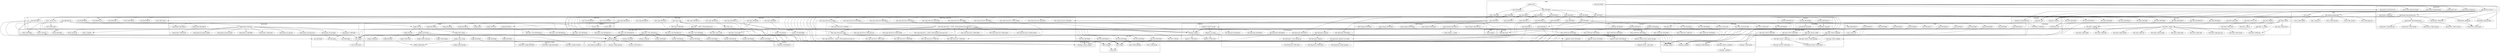 digraph {
graph [overlap=false]
subgraph cluster_File_Spec {
	label="File::Spec";
	"File::Spec::BEGIN@3";
	"File::Spec::BEGIN@4";
}
subgraph cluster_Verbosity {
	label="Verbosity";
	"Verbosity::verbose";
	"Verbosity::setVerboseLevel";
	"Verbosity::new";
}
subgraph cluster_warnings_register {
	label="warnings::register";
	"warnings::register::import";
}
subgraph cluster_vars {
	label="vars";
	"vars::BEGIN@3";
	"vars::import";
	"vars::CORE:match";
	"vars::BEGIN@7";
	"vars::BEGIN@8";
}
subgraph cluster_File_Path {
	label="File::Path";
	"File::Path::CORE:mkdir";
	"File::Path::CORE:readdir";
	"File::Path::CORE:stat";
	"File::Path::BEGIN@4";
	"File::Path::CORE:closedir";
	"File::Path::CORE:subst";
	"File::Path::make_path";
	"File::Path::BEGIN@19";
	"File::Path::remove_tree";
	"File::Path::BEGIN@7";
	"File::Path::BEGIN@18";
	"File::Path::_slash_lc";
	"File::Path::CORE:rmdir";
	"File::Path::BEGIN@8";
	"File::Path::_mkpath";
	"File::Path::_is_subdir";
	"File::Path::BEGIN@10";
	"File::Path::CORE:chdir";
	"File::Path::BEGIN@6";
	"File::Path::rmtree";
	"File::Path::CORE:lstat";
	"File::Path::CORE:ftdir";
	"File::Path::BEGIN@329";
	"File::Path::CORE:match";
	"File::Path::_rmtree";
	"File::Path::CORE:open_dir";
	"File::Path::mkpath";
	"File::Path::CORE:chmod";
	"File::Path::BEGIN@3";
}
subgraph cluster_mro {
	label="mro";
	"mro::method_changed_in";
}
subgraph cluster_File_Basename {
	label="File::Basename";
	"File::Basename::fileparse_set_fstype";
	"File::Basename::BEGIN@42";
	"File::Basename::fileparse";
	"File::Basename::_strip_trailing_sep";
	"File::Basename::CORE:regcomp";
	"File::Basename::BEGIN@51";
	"File::Basename::dirname";
	"File::Basename::BEGIN@50";
	"File::Basename::BEGIN@371";
	"File::Basename::BEGIN@52";
	"File::Basename::CORE:subst";
	"File::Basename::CORE:match";
}
subgraph cluster_DynaLoader {
	label="DynaLoader";
	"DynaLoader::dl_load_file";
	"DynaLoader::dl_install_xsub";
	"DynaLoader::dl_load_flags";
	"DynaLoader::BEGIN@18";
	"DynaLoader::CORE:ftdir";
	"DynaLoader::BEGIN@23";
	"DynaLoader::CORE:ftsize";
	"DynaLoader::dl_undef_symbols";
	"DynaLoader::dl_find_symbol";
	"DynaLoader::CORE:ftfile";
	"DynaLoader::CORE:subst";
	"DynaLoader::bootstrap";
}
subgraph cluster_Win32 {
	label="Win32";
	"Win32::bootstrap";
	"Win32::BEGIN@5";
	"Win32::BEGIN@4";
	"Win32::CopyFile";
	"Win32::GetCwd";
}
subgraph cluster_File_Copy {
	label="File::Copy";
	"File::Copy::BEGIN@13";
	"File::Copy::BEGIN@11";
	"File::Copy::__ANON__[File/Copy.pm:324]";
	"File::Copy::BEGIN@12";
	"File::Copy::BEGIN@10";
	"File::Copy::CORE:ftdir";
	"File::Copy::BEGIN@12.1";
	"File::Copy::copy";
	"File::Copy::_eq";
	"File::Copy::BEGIN@14";
}
subgraph cluster_XSLoader {
	label="XSLoader";
	"XSLoader::load";
}
subgraph cluster_overloading {
	label="overloading";
	"overloading::unimport";
	"overloading::BEGIN@2";
}
subgraph cluster_File_Glob {
	label="File::Glob";
	"File::Glob::BEGIN@54";
	"File::Glob::BEGIN@58";
	"File::Glob::BEGIN@3";
	"File::Glob::CORE:match";
	"File::Glob::GLOB_NOCASE";
	"File::Glob::GLOB_CSH";
}
subgraph cluster_Internals {
	label="Internals";
	"Internals::SvREADONLY";
}
subgraph cluster_RestoreWin {
	label="RestoreWin";
	"RestoreWin::CORE:ftdir";
	"RestoreWin::addSource";
	"RestoreWin::CORE:match";
	"RestoreWin::CORE:closedir";
	"RestoreWin::DestinationArchiv";
	"RestoreWin::CORE:open_dir";
	"RestoreWin::restore_r";
	"RestoreWin::addSourceName";
	"RestoreWin::RestoreDirectory";
	"RestoreWin::addDestination";
	"RestoreWin::setVerboseLevel";
	"RestoreWin::new";
	"RestoreWin::addPartial";
	"RestoreWin::addUserTime";
	"RestoreWin::CORE:readdir";
	"RestoreWin::CORE:regcomp";
	"RestoreWin::CORE:print";
}
subgraph cluster_version {
	label="version";
	"version::(bool";
	"version::(cmp";
}
subgraph cluster_List_Util {
	label="List::Util";
	"List::Util::BEGIN@9";
	"List::Util::BEGIN@30";
}
subgraph cluster_main {
	label="main";
	"main::BEGIN@0";
	"main::BEGIN@13";
	"main::BEGIN@8";
	"main::BEGIN@3";
	"main::BEGIN@4";
	"main::BEGIN@1.5";
	"main::BEGIN@2";
	"main::BEGIN@2.6";
	"main::BEGIN@2.4";
	"main::CORE:ftfile";
	"main::BEGIN@12";
	"main::NULL";
	"main::BEGIN@1.3";
	"main::RUNTIME";
	"main::BEGIN@10";
	"main::BEGIN@11";
	"main::BEGIN@1.2";
	"main::BEGIN@14";
	"main::BEGIN@1";
	"main::BEGIN@3.7";
	"main::BEGIN@9";
}
subgraph cluster_constant {
	label="constant";
	"constant::BEGIN@3";
	"constant::BEGIN@39";
	"constant::BEGIN@126";
	"constant::BEGIN@24";
	"constant::CORE:regcomp";
	"constant::BEGIN@2";
	"constant::import";
	"constant::CORE:match";
	"constant::BEGIN@6";
	"constant::BEGIN@4";
	"constant::CORE:qr";
	"constant::BEGIN@64";
}
subgraph cluster_strict {
	label="strict";
	"strict::import";
	"strict::CORE:regcomp";
	"strict::bits";
	"strict::CORE:match";
	"strict::unimport";
}
subgraph cluster_Exporter {
	label="Exporter";
	"Exporter::CORE:match";
	"Exporter::import";
	"Exporter::as_heavy";
	"Exporter::CORE:subst";
	"Exporter::export_ok_tags";
}
subgraph cluster_File_Copy_Recursive {
	label="File::Copy::Recursive";
	"File::Copy::Recursive::__ANON__[File/Copy/Recursive.pm:125]";
	"File::Copy::Recursive::CORE:ftlink";
	"File::Copy::Recursive::BEGIN@12";
	"File::Copy::Recursive::CORE:ftdir";
	"File::Copy::Recursive::CORE:symlink";
	"File::Copy::Recursive::BEGIN@3";
	"File::Copy::Recursive::BEGIN@83";
	"File::Copy::Recursive::BEGIN@4";
	"File::Copy::Recursive::CORE:mkdir";
	"File::Copy::Recursive::CORE:stat";
	"File::Copy::Recursive::CORE:match";
	"File::Copy::Recursive::BEGIN@8";
	"File::Copy::Recursive::BEGIN@11";
	"File::Copy::Recursive::CORE:ftis";
	"File::Copy::Recursive::CORE:closedir";
	"File::Copy::Recursive::__ANON__[File/Copy/Recursive.pm:271]";
	"File::Copy::Recursive::dircopy";
	"File::Copy::Recursive::CORE:open_dir";
	"File::Copy::Recursive::BEGIN@14";
	"File::Copy::Recursive::CORE:readdir";
	"File::Copy::Recursive::BEGIN@10";
	"File::Copy::Recursive::__ANON__[File/Copy/Recursive.pm:75]";
	"File::Copy::Recursive::CORE:chmod";
	"File::Copy::Recursive::fcopy";
}
subgraph cluster_ActivePerl_Config {
	label="ActivePerl::Config";
	"ActivePerl::Config::BEGIN@3";
	"ActivePerl::Config::BEGIN@43";
	"ActivePerl::Config::override";
}
subgraph cluster_Message {
	label="Message";
	"Message::BEGIN@57";
	"Message::BEGIN@40";
	"Message::BEGIN@74";
	"Message::new";
}
subgraph cluster_warnings {
	label="warnings";
	"warnings::CORE:regcomp";
	"warnings::register_categories";
	"warnings::CORE:match";
	"warnings::unimport";
	"warnings::import";
	"warnings::_mkMask";
}
subgraph cluster_Cwd {
	label="Cwd";
	"Cwd::CORE:subst";
	"Cwd::BEGIN@171";
	"Cwd::BEGIN@170";
	"Cwd::BEGIN@843";
	"Cwd::_win32_cwd";
	"Cwd::BEGIN@783";
	"Cwd::CORE:match";
	"Cwd::BEGIN@209";
	"Cwd::CORE:fteexec";
	"Cwd::BEGIN@172";
}
subgraph cluster_File_Spec_Win32 {
	label="File::Spec::Win32";
	"File::Spec::Win32::CORE:regcomp";
	"File::Spec::Win32::catfile";
	"File::Spec::Win32::splitdir";
	"File::Spec::Win32::CORE:subst";
	"File::Spec::Win32::splitpath";
	"File::Spec::Win32::_canon_cat";
	"File::Spec::Win32::BEGIN@5";
	"File::Spec::Win32::CORE:match";
	"File::Spec::Win32::BEGIN@3";
}
subgraph cluster_Term_ANSIColor {
	label="Term::ANSIColor";
	"Term::ANSIColor::BEGIN@26";
	"Term::ANSIColor::BEGIN@22";
	"Term::ANSIColor::CORE:sort";
	"Term::ANSIColor::BEGIN@27";
	"Term::ANSIColor::BEGIN@42";
	"Term::ANSIColor::BEGIN@24";
	"Term::ANSIColor::BEGIN@23";
}
subgraph cluster_UNIVERSAL {
	label="UNIVERSAL";
	"UNIVERSAL::isa";
	"UNIVERSAL::VERSION";
}
subgraph cluster_Exporter_Heavy {
	label="Exporter::Heavy";
	"Exporter::Heavy::BEGIN@3";
	"Exporter::Heavy::heavy_export_ok_tags";
	"Exporter::Heavy::BEGIN@202";
	"Exporter::Heavy::_push_tags";
	"Exporter::Heavy::BEGIN@4";
}
subgraph cluster_bytes {
	label="bytes";
	"bytes::import";
}
subgraph cluster_overload {
	label="overload";
	"overload::BEGIN@114";
	"overload::BEGIN@83";
	"overload::BEGIN@144";
}
subgraph cluster_Data_Dumper {
	label="Data::Dumper";
	"Data::Dumper::BEGIN@22";
	"Data::Dumper::BEGIN@12";
	"Data::Dumper::BEGIN@718";
	"Data::Dumper::BEGIN@270";
	"Data::Dumper::BEGIN@18";
	"Data::Dumper::_vstring";
	"Data::Dumper::BEGIN@24";
}
subgraph cluster_Utils {
	label="Utils";
	"Utils::CORE:readdir";
	"Utils::compare_to";
	"Utils::CORE:regcomp";
	"Utils::findLastValidArchive";
	"Utils::CORE:closedir";
	"Utils::CORE:open_dir";
	"Utils::new";
}
subgraph cluster_File_Spec_Unix {
	label="File::Spec::Unix";
	"File::Spec::Unix::BEGIN@4";
	"File::Spec::Unix::curdir";
	"File::Spec::Unix::BEGIN@136";
	"File::Spec::Unix::BEGIN@145";
	"File::Spec::Unix::BEGIN@242";
	"File::Spec::Unix::updir";
	"File::Spec::Unix::BEGIN@127";
	"File::Spec::Unix::BEGIN@3";
	"File::Spec::Unix::BEGIN@220";
	"File::Spec::Unix::BEGIN@179";
}
subgraph cluster_Config {
	label="Config";
	"Config::_fetch_string";
	"Config::CORE:unpack";
	"Config::CORE:substcont";
	"Config::BEGIN@47";
	"Config::AUTOLOAD";
	"Config::CORE:pack";
	"Config::launcher";
	"Config::fetch_string";
	"Config::BEGIN@9";
	"Config::BEGIN@7";
	"Config::TIEHASH";
	"Config::CORE:regcomp";
	"Config::BEGIN@11";
	"Config::FETCH";
	"Config::import";
	"Config::BEGIN@6";
	"Config::BEGIN@10";
	"Config::CORE:subst";
	"Config::BEGIN@27";
	"Config::CORE:match";
	"Config::BEGIN@5";
}
subgraph cluster_Scalar_Util {
	label="Scalar::Util";
	"Scalar::Util::BEGIN@9";
	"Scalar::Util::blessed";
}
subgraph cluster_File_Find {
	label="File::Find";
	"File::Find::BEGIN@357";
	"File::Find::BEGIN@4";
	"File::Find::BEGIN@2";
	"File::Find::BEGIN@3";
	"File::Find::CORE:qr";
	"File::Find::BEGIN@5";
}
subgraph cluster_Carp {
	label="Carp";
	"Carp::_fetch_sub";
	"Carp::BEGIN@555";
	"Carp::BEGIN@5";
	"Carp::BEGIN@171";
	"Carp::BEGIN@73";
	"Carp::BEGIN@6";
	"Carp::BEGIN@49";
	"Carp::BEGIN@61";
	"Carp::BEGIN@4";
	"Carp::BEGIN@568";
	"Carp::BEGIN@3";
	"Carp::BEGIN@131";
	"Carp::BEGIN@575";
}
"File::Copy::Recursive::BEGIN@10" -> "Carp::BEGIN@61";
"Cwd::_win32_cwd" -> "Win32::GetCwd";
"Win32::GetCwd" -> "Win32::GetCwd";
"Utils::findLastValidArchive" -> "Utils::CORE:closedir";
"File::Basename::_strip_trailing_sep" -> "File::Basename::CORE:subst";
"File::Spec::Unix::BEGIN@127" -> "constant::BEGIN@126";
"main::BEGIN@9" -> "File::Spec::Unix::BEGIN@4";
"File::Path::_is_subdir" -> "File::Spec::Win32::splitpath";
"File::Copy::Recursive::fcopy" -> "File::Spec::Win32::splitpath";
"File::Copy::Recursive::BEGIN@10" -> "Carp::BEGIN@4";
"File::Path::rmtree" -> "File::Path::_rmtree";
"main::BEGIN@12" -> "File::Path::BEGIN@7";
"File::Spec::Unix::BEGIN@127" -> "constant::BEGIN@24";
"Exporter::Heavy::heavy_export_ok_tags" -> "Exporter::Heavy::_push_tags";
"main::BEGIN@9" -> "Cwd::CORE:match";
"File::Copy::copy" -> "File::Copy::CORE:ftdir";
"main::BEGIN@1" -> "main::BEGIN@8";
"main::BEGIN@1" -> "main::BEGIN@13";
"Cwd::BEGIN@783" -> "DynaLoader::bootstrap";
"main::BEGIN@9" -> "File::Spec::Unix::curdir";
"File::Path::_rmtree" -> "File::Spec::Unix::curdir";
"File::Copy::Recursive::fcopy" -> "File::Copy::Recursive::CORE:ftdir";
"File::Copy::Recursive::__ANON__[File/Copy/Recursive.pm:271]" -> "File::Copy::Recursive::CORE:ftdir";
"File::Copy::Recursive::dircopy" -> "File::Copy::Recursive::CORE:ftdir";
"RestoreWin::setVerboseLevel" -> "Verbosity::setVerboseLevel";
"File::Copy::Recursive::__ANON__[File/Copy/Recursive.pm:271]" -> "File::Copy::Recursive::CORE:readdir";
"main::RUNTIME" -> "RestoreWin::addSource";
"main::BEGIN@8" -> "warnings::CORE:match";
"File::Path::_rmtree" -> "File::Path::CORE:ftdir";
"File::Path::_mkpath" -> "File::Path::CORE:ftdir";
"File::Path::_rmtree" -> "File::Path::CORE:open_dir";
"main::BEGIN@12" -> "File::Path::BEGIN@329";
"main::BEGIN@9" -> "File::Spec::BEGIN@3";
"main::BEGIN@9" -> "File::Basename::fileparse_set_fstype";
"File::Copy::BEGIN@14" -> "Config::BEGIN@47";
"File::Path::_mkpath" -> "File::Path::CORE:mkdir";
"main::RUNTIME" -> "RestoreWin::addPartial";
"main::BEGIN@9" -> "File::Basename::BEGIN@52";
"File::Copy::Recursive::__ANON__[File/Copy/Recursive.pm:271]" -> "File::Spec::Win32::catfile";
"File::Copy::BEGIN@14" -> "Config::BEGIN@9";
"File::Copy::__ANON__[File/Copy.pm:324]" -> "Win32::CopyFile";
"RestoreWin::addUserTime" -> "RestoreWin::CORE:match";
"RestoreWin::DestinationArchiv" -> "RestoreWin::CORE:match";
"RestoreWin::addPartial" -> "RestoreWin::CORE:match";
"File::Copy::Recursive::BEGIN@83" -> "File::Glob::BEGIN@58";
"main::BEGIN@9" -> "File::Spec::Win32::BEGIN@3";
"main::BEGIN@3" -> "Message::BEGIN@40";
"File::Copy::Recursive::dircopy" -> "File::Copy::Recursive::CORE:ftis";
"File::Copy::copy" -> "File::Copy::__ANON__[File/Copy.pm:324]";
"Config::AUTOLOAD" -> "Config::BEGIN@27";
"main::BEGIN@10" -> "overload::BEGIN@114";
"File::Copy::Recursive::BEGIN@10" -> "Carp::BEGIN@131";
"File::Copy::Recursive::__ANON__[File/Copy/Recursive.pm:271]" -> "File::Copy::Recursive::CORE:closedir";
"Cwd::BEGIN@171" -> "Exporter::import";
"main::BEGIN@10" -> "Exporter::import";
"Message::BEGIN@57" -> "Exporter::import";
"File::Path::BEGIN@6" -> "Exporter::import";
"File::Copy::Recursive::BEGIN@11" -> "Exporter::import";
"Message::BEGIN@40" -> "Exporter::import";
"main::BEGIN@9" -> "Exporter::import";
"Term::ANSIColor::BEGIN@26" -> "Exporter::import";
"main::BEGIN@12" -> "Exporter::import";
"File::Copy::Recursive::BEGIN@10" -> "Exporter::import";
"main::BEGIN@11" -> "Exporter::import";
"main::BEGIN@4" -> "Exporter::import";
"Data::Dumper::BEGIN@22" -> "Exporter::import";
"Message::BEGIN@74" -> "Exporter::import";
"DynaLoader::bootstrap" -> "DynaLoader::dl_undef_symbols";
"constant::import" -> "constant::CORE:regcomp";
"main::BEGIN@12" -> "File::Path::BEGIN@18";
"main::BEGIN@11" -> "File::Copy::Recursive::BEGIN@8";
"main::RUNTIME" -> "RestoreWin::addUserTime";
"main::BEGIN@12" -> "File::Path::BEGIN@6";
"File::Copy::BEGIN@12.1" -> "warnings::unimport";
"Carp::BEGIN@568" -> "warnings::unimport";
"Carp::BEGIN@6" -> "warnings::unimport";
"File::Glob::BEGIN@54" -> "warnings::unimport";
"Exporter::Heavy::BEGIN@202" -> "warnings::unimport";
"main::BEGIN@9" -> "Scalar::Util::BEGIN@9";
"File::Spec::Unix::BEGIN@127" -> "constant::BEGIN@4";
"main::BEGIN@10" -> "File::Copy::BEGIN@10";
"main::RUNTIME" -> "RestoreWin::restore_r";
"Message::BEGIN@40" -> "Term::ANSIColor::BEGIN@23";
"main::RUNTIME" -> "RestoreWin::addDestination";
"File::Spec::Win32::_canon_cat" -> "File::Spec::Win32::CORE:subst";
"Config::FETCH" -> "Config::launcher";
"Data::Dumper::BEGIN@24" -> "XSLoader::load";
"main::BEGIN@9" -> "XSLoader::load";
"File::Copy::Recursive::BEGIN@83" -> "XSLoader::load";
"main::BEGIN@9" -> "File::Find::BEGIN@2";
"main::BEGIN@1" -> "main::BEGIN@12";
"Utils::findLastValidArchive" -> "Utils::CORE:regcomp";
"Config::AUTOLOAD" -> "Config::CORE:unpack";
"Config::_fetch_string" -> "Config::CORE:regcomp";
"overload::BEGIN@83" -> "overloading::BEGIN@2";
"main::BEGIN@10" -> "File::Copy::BEGIN@11";
"Config::fetch_string" -> "ActivePerl::Config::override";
"warnings::register_categories" -> "warnings::_mkMask";
"File::Copy::Recursive::BEGIN@10" -> "Carp::BEGIN@568";
"main::BEGIN@11" -> "File::Copy::Recursive::BEGIN@3";
"Exporter::as_heavy" -> "Exporter::Heavy::BEGIN@3";
"File::Spec::Unix::BEGIN@136" -> "constant::import";
"File::Spec::Unix::BEGIN@145" -> "constant::import";
"File::Spec::Unix::BEGIN@220" -> "constant::import";
"Data::Dumper::BEGIN@270" -> "constant::import";
"File::Spec::Unix::BEGIN@242" -> "constant::import";
"File::Spec::Unix::BEGIN@127" -> "constant::import";
"File::Copy::BEGIN@14" -> "Config::import";
"DynaLoader::BEGIN@23" -> "Config::import";
"constant::import" -> "mro::method_changed_in";
"Exporter::Heavy::BEGIN@4" -> "strict::unimport";
"constant::BEGIN@39" -> "strict::unimport";
"Cwd::BEGIN@843" -> "strict::unimport";
"Carp::BEGIN@575" -> "strict::unimport";
"Carp::BEGIN@131" -> "strict::unimport";
"constant::BEGIN@126" -> "strict::unimport";
"List::Util::BEGIN@30" -> "strict::unimport";
"File::Path::BEGIN@329" -> "strict::unimport";
"Carp::BEGIN@555" -> "strict::unimport";
"Config::BEGIN@47" -> "strict::unimport";
"File::Spec::Unix::BEGIN@179" -> "strict::unimport";
"File::Glob::BEGIN@58" -> "strict::unimport";
"constant::BEGIN@64" -> "strict::unimport";
"File::Copy::Recursive::BEGIN@83" -> "File::Glob::CORE:match";
"File::Spec::Unix::BEGIN@127" -> "constant::CORE:qr";
"RestoreWin::restore_r" -> "Utils::new";
"main::BEGIN@10" -> "File::Copy::BEGIN@13";
"Config::AUTOLOAD" -> "Config::CORE:subst";
"main::BEGIN@9" -> "List::Util::BEGIN@30";
"DynaLoader::bootstrap" -> "DynaLoader::CORE:ftfile";
"RestoreWin::RestoreDirectory" -> "File::Path::remove_tree";
"File::Copy::Recursive::BEGIN@10" -> "Carp::BEGIN@171";
"File::Path::rmtree" -> "File::Path::_slash_lc";
"File::Path::make_path" -> "UNIVERSAL::isa";
"File::Path::remove_tree" -> "UNIVERSAL::isa";
"File::Path::rmtree" -> "UNIVERSAL::isa";
"File::Path::mkpath" -> "UNIVERSAL::isa";
"Config::AUTOLOAD" -> "Config::CORE:substcont";
"RestoreWin::new" -> "Verbosity::new";
"Utils::new" -> "Verbosity::new";
"main::BEGIN@14" -> "main::BEGIN@2.6";
"File::Path::rmtree" -> "File::Path::CORE:subst";
"Cwd::BEGIN@172" -> "vars::BEGIN@8";
"Exporter::as_heavy" -> "Exporter::Heavy::BEGIN@4";
"File::Copy::Recursive::BEGIN@83" -> "File::Glob::BEGIN@54";
"Config::AUTOLOAD" -> "Config::BEGIN@7";
"main::BEGIN@10" -> "File::Copy::BEGIN@14";
"RestoreWin::DestinationArchiv" -> "RestoreWin::CORE:closedir";
"RestoreWin::RestoreDirectory" -> "RestoreWin::DestinationArchiv";
"main::BEGIN@1" -> "main::BEGIN@9";
"main::BEGIN@4" -> "Data::Dumper::BEGIN@12";
"main::BEGIN@9" -> "File::Find::BEGIN@357";
"File::Spec::Win32::catfile" -> "File::Spec::Win32::CORE:regcomp";
"File::Spec::Win32::splitpath" -> "File::Spec::Win32::CORE:regcomp";
"main::BEGIN@9" -> "Cwd::BEGIN@170";
"RestoreWin::RestoreDirectory" -> "File::Path::mkpath";
"Message::BEGIN@40" -> "Term::ANSIColor::BEGIN@22";
"main::BEGIN@4" -> "Data::Dumper::BEGIN@270";
"File::Path::_rmtree" -> "File::Path::CORE:rmdir";
"Exporter::export_ok_tags" -> "Exporter::as_heavy";
"Message::BEGIN@40" -> "Term::ANSIColor::BEGIN@26";
"File::Path::rmtree" -> "Cwd::_win32_cwd";
"main::BEGIN@9" -> "Cwd::BEGIN@843";
"main::BEGIN@11" -> "File::Copy::Recursive::BEGIN@12";
"main::BEGIN@1" -> "main::BEGIN@11";
"File::Find::BEGIN@3" -> "strict::CORE:regcomp";
"File::Copy::Recursive::__ANON__[File/Copy/Recursive.pm:271]" -> "File::Copy::Recursive::fcopy";
"Config::AUTOLOAD" -> "Config::BEGIN@5";
"DynaLoader::bootstrap" -> "DynaLoader::CORE:subst";
"Utils::findLastValidArchive" -> "Utils::CORE:open_dir";
"main::BEGIN@12" -> "File::Path::BEGIN@19";
"File::Copy::Recursive::__ANON__[File/Copy/Recursive.pm:271]" -> "File::Copy::Recursive::CORE:match";
"RestoreWin::restore_r" -> "RestoreWin::CORE:print";
"File::Copy::_eq" -> "Scalar::Util::blessed";
"File::Copy::Recursive::BEGIN@10" -> "Carp::BEGIN@575";
"File::Copy::Recursive::BEGIN@10" -> "Carp::BEGIN@3";
"main::BEGIN@13" -> "main::BEGIN@3";
"main::BEGIN@9" -> "File::Spec::Unix::BEGIN@179";
"Cwd::BEGIN@783" -> "Config::FETCH";
"File::Copy::copy" -> "Config::FETCH";
"File::Copy::BEGIN@14" -> "Config::BEGIN@11";
"Utils::findLastValidArchive" -> "Utils::compare_to";
"main::BEGIN@12" -> "File::Path::BEGIN@3";
"main::BEGIN@10" -> "File::Copy::BEGIN@12";
"File::Path::_is_subdir" -> "File::Spec::Win32::splitdir";
"main::BEGIN@1" -> "main::BEGIN@10";
"Cwd::_win32_cwd" -> "Cwd::CORE:subst";
"Verbosity::new" -> "Message::new";
"main::BEGIN@14" -> "main::BEGIN@4";
"File::Spec::Unix::BEGIN@127" -> "constant::BEGIN@2";
"File::Copy::Recursive::BEGIN@10" -> "Carp::BEGIN@6";
"main::BEGIN@9" -> "Cwd::BEGIN@209";
"Exporter::import" -> "Exporter::CORE:subst";
"Exporter::as_heavy" -> "Exporter::CORE:subst";
"Config::fetch_string" -> "Config::_fetch_string";
"main::BEGIN@9" -> "File::Find::CORE:qr";
"File::Path::_rmtree" -> "File::Path::CORE:chdir";
"File::Copy::BEGIN@14" -> "Config::TIEHASH";
"File::Copy::Recursive::BEGIN@83" -> "File::Glob::GLOB_CSH";
"File::Copy::Recursive::BEGIN@10" -> "Carp::BEGIN@555";
"Cwd::BEGIN@783" -> "DynaLoader::BEGIN@23";
"File::Path::_rmtree" -> "File::Spec::Unix::updir";
"main::BEGIN@9" -> "File::Spec::Unix::BEGIN@127";
"Cwd::BEGIN@783" -> "DynaLoader::BEGIN@18";
"Exporter::import" -> "Exporter::CORE:match";
"main::BEGIN@11" -> "File::Copy::Recursive::BEGIN@4";
"File::Spec::Unix::BEGIN@3" -> "strict::import";
"Win32::BEGIN@4" -> "strict::import";
"main::BEGIN@1.2" -> "strict::import";
"File::Spec::Win32::BEGIN@3" -> "strict::import";
"File::Find::BEGIN@3" -> "strict::import";
"Scalar::Util::BEGIN@9" -> "strict::import";
"main::BEGIN@1.3" -> "strict::import";
"Config::BEGIN@5" -> "strict::import";
"File::Basename::BEGIN@50" -> "strict::import";
"List::Util::BEGIN@9" -> "strict::import";
"Term::ANSIColor::BEGIN@23" -> "strict::import";
"File::Find::BEGIN@357" -> "strict::import";
"Carp::BEGIN@4" -> "strict::import";
"File::Glob::BEGIN@3" -> "strict::import";
"Cwd::BEGIN@170" -> "strict::import";
"File::Spec::BEGIN@3" -> "strict::import";
"main::BEGIN@1.5" -> "strict::import";
"vars::BEGIN@8" -> "strict::import";
"File::Path::BEGIN@4" -> "strict::import";
"File::Copy::BEGIN@11" -> "strict::import";
"constant::BEGIN@3" -> "strict::import";
"ActivePerl::Config::BEGIN@3" -> "strict::import";
"Config::BEGIN@9" -> "strict::import";
"File::Copy::Recursive::BEGIN@3" -> "strict::import";
"Exporter::Heavy::BEGIN@3" -> "strict::import";
"main::BEGIN@14" -> "main::BEGIN@1.5";
"File::Copy::copy" -> "File::Copy::_eq";
"File::Path::_rmtree" -> "File::Path::CORE:readdir";
"main::BEGIN@0" -> "main::CORE:ftfile";
"main::BEGIN@13" -> "main::BEGIN@2";
"File::Path::rmtree" -> "File::Path::_is_subdir";
"vars::import" -> "vars::CORE:match";
"main::BEGIN@11" -> "File::Copy::Recursive::BEGIN@14";
"main::BEGIN@1" -> "main::BEGIN@14";
"constant::BEGIN@24" -> "Internals::SvREADONLY";
"constant::import" -> "Internals::SvREADONLY";
"main::BEGIN@11" -> "File::Copy::Recursive::BEGIN@10";
"main::BEGIN@9" -> "File::Spec::Unix::BEGIN@220";
"main::BEGIN@10" -> "overload::BEGIN@144";
"main::BEGIN@9" -> "File::Basename::BEGIN@51";
"Utils::findLastValidArchive" -> "Utils::CORE:readdir";
"DynaLoader::bootstrap" -> "DynaLoader::dl_load_flags";
"Data::Dumper::BEGIN@718" -> "bytes::import";
"RestoreWin::RestoreDirectory" -> "File::Copy::Recursive::dircopy";
"File::Copy::Recursive::__ANON__[File/Copy/Recursive.pm:271]" -> "File::Copy::Recursive::CORE:open_dir";
"DynaLoader::bootstrap" -> "DynaLoader::dl_find_symbol";
"File::Spec::Win32::catfile" -> "File::Spec::Win32::_canon_cat";
"File::Copy::Recursive::fcopy" -> "File::Copy::copy";
"main::BEGIN@11" -> "File::Copy::Recursive::CORE:symlink";
"main::BEGIN@4" -> "Data::Dumper::BEGIN@22";
"Utils::findLastValidArchive" -> "Verbosity::verbose";
"RestoreWin::addDestination" -> "Verbosity::verbose";
"RestoreWin::new" -> "Verbosity::verbose";
"RestoreWin::restore_r" -> "Verbosity::verbose";
"RestoreWin::addSourceName" -> "Verbosity::verbose";
"RestoreWin::RestoreDirectory" -> "Verbosity::verbose";
"RestoreWin::addPartial" -> "Verbosity::verbose";
"RestoreWin::addUserTime" -> "Verbosity::verbose";
"RestoreWin::addSource" -> "Verbosity::verbose";
"RestoreWin::DestinationArchiv" -> "RestoreWin::CORE:open_dir";
"Term::ANSIColor::BEGIN@42" -> "Exporter::Heavy::heavy_export_ok_tags";
"File::Basename::fileparse_set_fstype" -> "File::Basename::CORE:match";
"File::Basename::fileparse" -> "File::Basename::CORE:match";
"File::Copy::Recursive::dircopy" -> "File::Copy::Recursive::__ANON__[File/Copy/Recursive.pm:271]";
"File::Copy::Recursive::__ANON__[File/Copy/Recursive.pm:271]" -> "File::Copy::Recursive::__ANON__[File/Copy/Recursive.pm:271]";
"Config::FETCH" -> "Config::AUTOLOAD";
"main::BEGIN@9" -> "Cwd::CORE:fteexec";
"File::Spec::Unix::BEGIN@127" -> "constant::BEGIN@6";
"main::BEGIN@10" -> "File::Copy::BEGIN@12.1";
"File::Path::_rmtree" -> "File::Path::CORE:closedir";
"File::Spec::Unix::BEGIN@127" -> "constant::BEGIN@3";
"main::NULL" -> "main::BEGIN@0";
"Config::BEGIN@27" -> "ActivePerl::Config::BEGIN@3";
"File::Spec::Unix::BEGIN@127" -> "constant::BEGIN@39";
"DynaLoader::bootstrap" -> "Win32::bootstrap";
"DynaLoader::bootstrap" -> "DynaLoader::dl_load_file";
"File::Copy::Recursive::fcopy" -> "File::Copy::Recursive::CORE:chmod";
"File::Copy::Recursive::__ANON__[File/Copy/Recursive.pm:271]" -> "File::Copy::Recursive::CORE:chmod";
"File::Copy::Recursive::dircopy" -> "File::Copy::Recursive::__ANON__[File/Copy/Recursive.pm:75]";
"File::Copy::Recursive::fcopy" -> "File::Copy::Recursive::__ANON__[File/Copy/Recursive.pm:75]";
"File::Path::_rmtree" -> "File::Path::CORE:chmod";
"Cwd::BEGIN@783" -> "Win32::BEGIN@5";
"Config::AUTOLOAD" -> "Config::BEGIN@6";
"main::BEGIN@11" -> "File::Copy::Recursive::BEGIN@83";
"Message::BEGIN@40" -> "Term::ANSIColor::BEGIN@24";
"RestoreWin::RestoreDirectory" -> "File::Path::make_path";
"Config::AUTOLOAD" -> "Config::CORE:pack";
"Cwd::BEGIN@172" -> "vars::BEGIN@3";
"File::Copy::BEGIN@14" -> "version::(cmp";
"File::Basename::dirname" -> "File::Basename::fileparse";
"main::BEGIN@9" -> "File::Spec::Unix::BEGIN@242";
"main::BEGIN@9" -> "File::Find::BEGIN@5";
"overload::BEGIN@144" -> "warnings::register::import";
"File::Find::BEGIN@5" -> "warnings::register::import";
"constant::BEGIN@4" -> "warnings::register::import";
"vars::BEGIN@7" -> "warnings::register::import";
"main::BEGIN@12" -> "File::Path::BEGIN@8";
"main::BEGIN@9" -> "File::Find::BEGIN@4";
"File::Copy::Recursive::__ANON__[File/Copy/Recursive.pm:271]" -> "File::Copy::Recursive::CORE:ftlink";
"File::Copy::Recursive::fcopy" -> "File::Copy::Recursive::CORE:ftlink";
"main::BEGIN@9" -> "File::Spec::Unix::BEGIN@136";
"Message::BEGIN@40" -> "Term::ANSIColor::CORE:sort";
"main::BEGIN@4" -> "Data::Dumper::BEGIN@24";
"main::BEGIN@14" -> "main::BEGIN@3.7";
"RestoreWin::RestoreDirectory" -> "RestoreWin::CORE:ftdir";
"RestoreWin::restore_r" -> "RestoreWin::CORE:ftdir";
"main::BEGIN@9" -> "File::Spec::Unix::BEGIN@3";
"File::Spec::Unix::BEGIN@4" -> "vars::import";
"Config::BEGIN@7" -> "vars::import";
"Win32::BEGIN@5" -> "vars::import";
"File::Spec::Win32::BEGIN@5" -> "vars::import";
"File::Copy::Recursive::BEGIN@14" -> "vars::import";
"File::Path::BEGIN@19" -> "vars::import";
"Config::BEGIN@11" -> "vars::import";
"constant::BEGIN@6" -> "vars::import";
"Cwd::BEGIN@172" -> "vars::import";
"File::Spec::BEGIN@4" -> "vars::import";
"overloading::BEGIN@2" -> "warnings::import";
"File::Copy::BEGIN@12" -> "warnings::import";
"File::Find::BEGIN@4" -> "warnings::import";
"File::Basename::BEGIN@52" -> "warnings::import";
"main::BEGIN@8" -> "warnings::import";
"Config::BEGIN@6" -> "warnings::import";
"Config::BEGIN@10" -> "warnings::import";
"Carp::BEGIN@5" -> "warnings::import";
"Term::ANSIColor::BEGIN@24" -> "warnings::import";
"File::Copy::Recursive::BEGIN@8" -> "warnings::import";
"main::BEGIN@2" -> "warnings::import";
"main::BEGIN@2.6" -> "warnings::import";
"main::BEGIN@2.4" -> "warnings::import";
"main::BEGIN@9" -> "File::Find::BEGIN@3";
"DynaLoader::bootstrap" -> "DynaLoader::CORE:ftdir";
"Cwd::BEGIN@172" -> "vars::BEGIN@7";
"main::BEGIN@4" -> "Data::Dumper::BEGIN@718";
"main::BEGIN@9" -> "List::Util::BEGIN@9";
"Term::ANSIColor::BEGIN@42" -> "Exporter::export_ok_tags";
"Exporter::as_heavy" -> "Exporter::Heavy::BEGIN@202";
"main::BEGIN@9" -> "File::Spec::Win32::BEGIN@5";
"main::BEGIN@4" -> "Data::Dumper::BEGIN@18";
"main::BEGIN@3" -> "main::BEGIN@2.4";
"main::BEGIN@9" -> "Cwd::BEGIN@172";
"File::Copy::Recursive::BEGIN@10" -> "Carp::BEGIN@73";
"main::BEGIN@9" -> "File::Spec::Unix::BEGIN@145";
"RestoreWin::RestoreDirectory" -> "File::Path::rmtree";
"main::NULL" -> "main::BEGIN@1";
"main::BEGIN@9" -> "File::Basename::BEGIN@42";
"File::Path::rmtree" -> "File::Path::CORE:lstat";
"File::Path::_rmtree" -> "File::Path::CORE:lstat";
"main::BEGIN@8" -> "warnings::CORE:regcomp";
"strict::import" -> "strict::bits";
"strict::unimport" -> "strict::bits";
"File::Copy::Recursive::BEGIN@10" -> "Carp::BEGIN@49";
"warnings::register::import" -> "warnings::register_categories";
"File::Copy::Recursive::BEGIN@83" -> "File::Glob::BEGIN@3";
"File::Copy::BEGIN@14" -> "Config::BEGIN@10";
"main::RUNTIME" -> "RestoreWin::setVerboseLevel";
"main::BEGIN@9" -> "Cwd::BEGIN@171";
"File::Path::rmtree" -> "File::Path::CORE:match";
"Config::FETCH" -> "Config::fetch_string";
"Config::BEGIN@27" -> "ActivePerl::Config::BEGIN@43";
"constant::import" -> "constant::CORE:match";
"File::Copy::BEGIN@14" -> "version::(bool";
"File::Path::_rmtree" -> "File::Path::CORE:stat";
"File::Basename::fileparse_set_fstype" -> "File::Basename::CORE:regcomp";
"Message::BEGIN@40" -> "Term::ANSIColor::BEGIN@42";
"main::BEGIN@9" -> "File::Spec::BEGIN@4";
"File::Copy::Recursive::__ANON__[File/Copy/Recursive.pm:271]" -> "File::Copy::Recursive::CORE:stat";
"File::Copy::Recursive::fcopy" -> "File::Copy::Recursive::CORE:stat";
"main::BEGIN@12" -> "File::Path::BEGIN@4";
"Data::Dumper::BEGIN@270" -> "Data::Dumper::_vstring";
"main::BEGIN@12" -> "File::Path::BEGIN@10";
"Cwd::BEGIN@783" -> "Win32::BEGIN@4";
"main::BEGIN@13" -> "main::BEGIN@1.2";
"main::BEGIN@10" -> "overload::BEGIN@83";
"main::BEGIN@11" -> "File::Copy::Recursive::BEGIN@11";
"main::BEGIN@3" -> "main::BEGIN@1.3";
"DynaLoader::bootstrap" -> "DynaLoader::CORE:ftsize";
"RestoreWin::restore_r" -> "RestoreWin::RestoreDirectory";
"Message::BEGIN@40" -> "Term::ANSIColor::BEGIN@27";
"RestoreWin::restore_r" -> "Utils::findLastValidArchive";
"File::Copy::Recursive::BEGIN@83" -> "File::Glob::GLOB_NOCASE";
"Carp::BEGIN@73" -> "Carp::_fetch_sub";
"Carp::BEGIN@61" -> "Carp::_fetch_sub";
"File::Find::BEGIN@3" -> "strict::CORE:match";
"File::Path::_mkpath" -> "File::Basename::dirname";
"File::Spec::Unix::BEGIN@127" -> "constant::BEGIN@64";
"File::Copy::Recursive::__ANON__[File/Copy/Recursive.pm:271]" -> "File::Copy::Recursive::__ANON__[File/Copy/Recursive.pm:125]";
"overload::BEGIN@83" -> "overloading::unimport";
"overload::BEGIN@114" -> "overloading::unimport";
"File::Copy::Recursive::BEGIN@10" -> "Carp::BEGIN@5";
"DynaLoader::bootstrap" -> "DynaLoader::dl_install_xsub";
"Config::_fetch_string" -> "Config::CORE:match";
"Config::AUTOLOAD" -> "Config::CORE:match";
"main::BEGIN@9" -> "File::Basename::BEGIN@50";
"Cwd::BEGIN@783" -> "UNIVERSAL::VERSION";
"main::RUNTIME" -> "RestoreWin::addSourceName";
"main::RUNTIME" -> "RestoreWin::new";
"main::BEGIN@3" -> "Message::BEGIN@74";
"File::Copy::Recursive::__ANON__[File/Copy/Recursive.pm:271]" -> "File::Copy::Recursive::CORE:mkdir";
"File::Basename::dirname" -> "File::Basename::_strip_trailing_sep";
"File::Spec::Win32::splitpath" -> "File::Spec::Win32::CORE:match";
"File::Spec::Win32::_canon_cat" -> "File::Spec::Win32::CORE:match";
"File::Spec::Win32::catfile" -> "File::Spec::Win32::CORE:match";
"File::Spec::Win32::splitdir" -> "File::Spec::Win32::CORE:match";
"RestoreWin::DestinationArchiv" -> "RestoreWin::CORE:readdir";
"Win32::GetCwd" -> "Cwd::BEGIN@783";
"File::Path::mkpath" -> "File::Path::_mkpath";
"File::Path::_mkpath" -> "File::Path::_mkpath";
"RestoreWin::DestinationArchiv" -> "RestoreWin::CORE:regcomp";
"main::BEGIN@9" -> "File::Basename::BEGIN@371";
"main::BEGIN@3" -> "Message::BEGIN@57";
}
